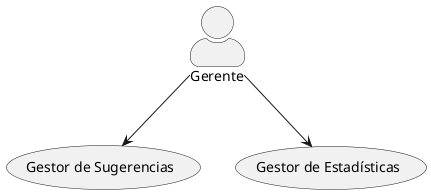 @startuml
skinparam actorStyle awesome

Gerente --> (Gestor de Sugerencias)
Gerente --> (Gestor de Estadísticas)
@enduml